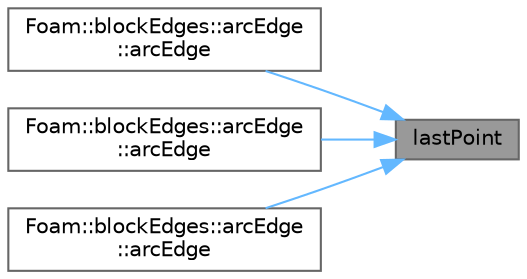digraph "lastPoint"
{
 // LATEX_PDF_SIZE
  bgcolor="transparent";
  edge [fontname=Helvetica,fontsize=10,labelfontname=Helvetica,labelfontsize=10];
  node [fontname=Helvetica,fontsize=10,shape=box,height=0.2,width=0.4];
  rankdir="RL";
  Node1 [id="Node000001",label="lastPoint",height=0.2,width=0.4,color="gray40", fillcolor="grey60", style="filled", fontcolor="black",tooltip=" "];
  Node1 -> Node2 [id="edge1_Node000001_Node000002",dir="back",color="steelblue1",style="solid",tooltip=" "];
  Node2 [id="Node000002",label="Foam::blockEdges::arcEdge\l::arcEdge",height=0.2,width=0.4,color="grey40", fillcolor="white", style="filled",URL="$classFoam_1_1blockEdges_1_1arcEdge.html#a9dcd9b59acf47bc16780295d2a74772a",tooltip=" "];
  Node1 -> Node3 [id="edge2_Node000001_Node000003",dir="back",color="steelblue1",style="solid",tooltip=" "];
  Node3 [id="Node000003",label="Foam::blockEdges::arcEdge\l::arcEdge",height=0.2,width=0.4,color="grey40", fillcolor="white", style="filled",URL="$classFoam_1_1blockEdges_1_1arcEdge.html#a28b121d600e56951c0c9a09ca5e2ec5f",tooltip=" "];
  Node1 -> Node4 [id="edge3_Node000001_Node000004",dir="back",color="steelblue1",style="solid",tooltip=" "];
  Node4 [id="Node000004",label="Foam::blockEdges::arcEdge\l::arcEdge",height=0.2,width=0.4,color="grey40", fillcolor="white", style="filled",URL="$classFoam_1_1blockEdges_1_1arcEdge.html#ad966acc1522d349cbabf4d227e654c25",tooltip=" "];
}
